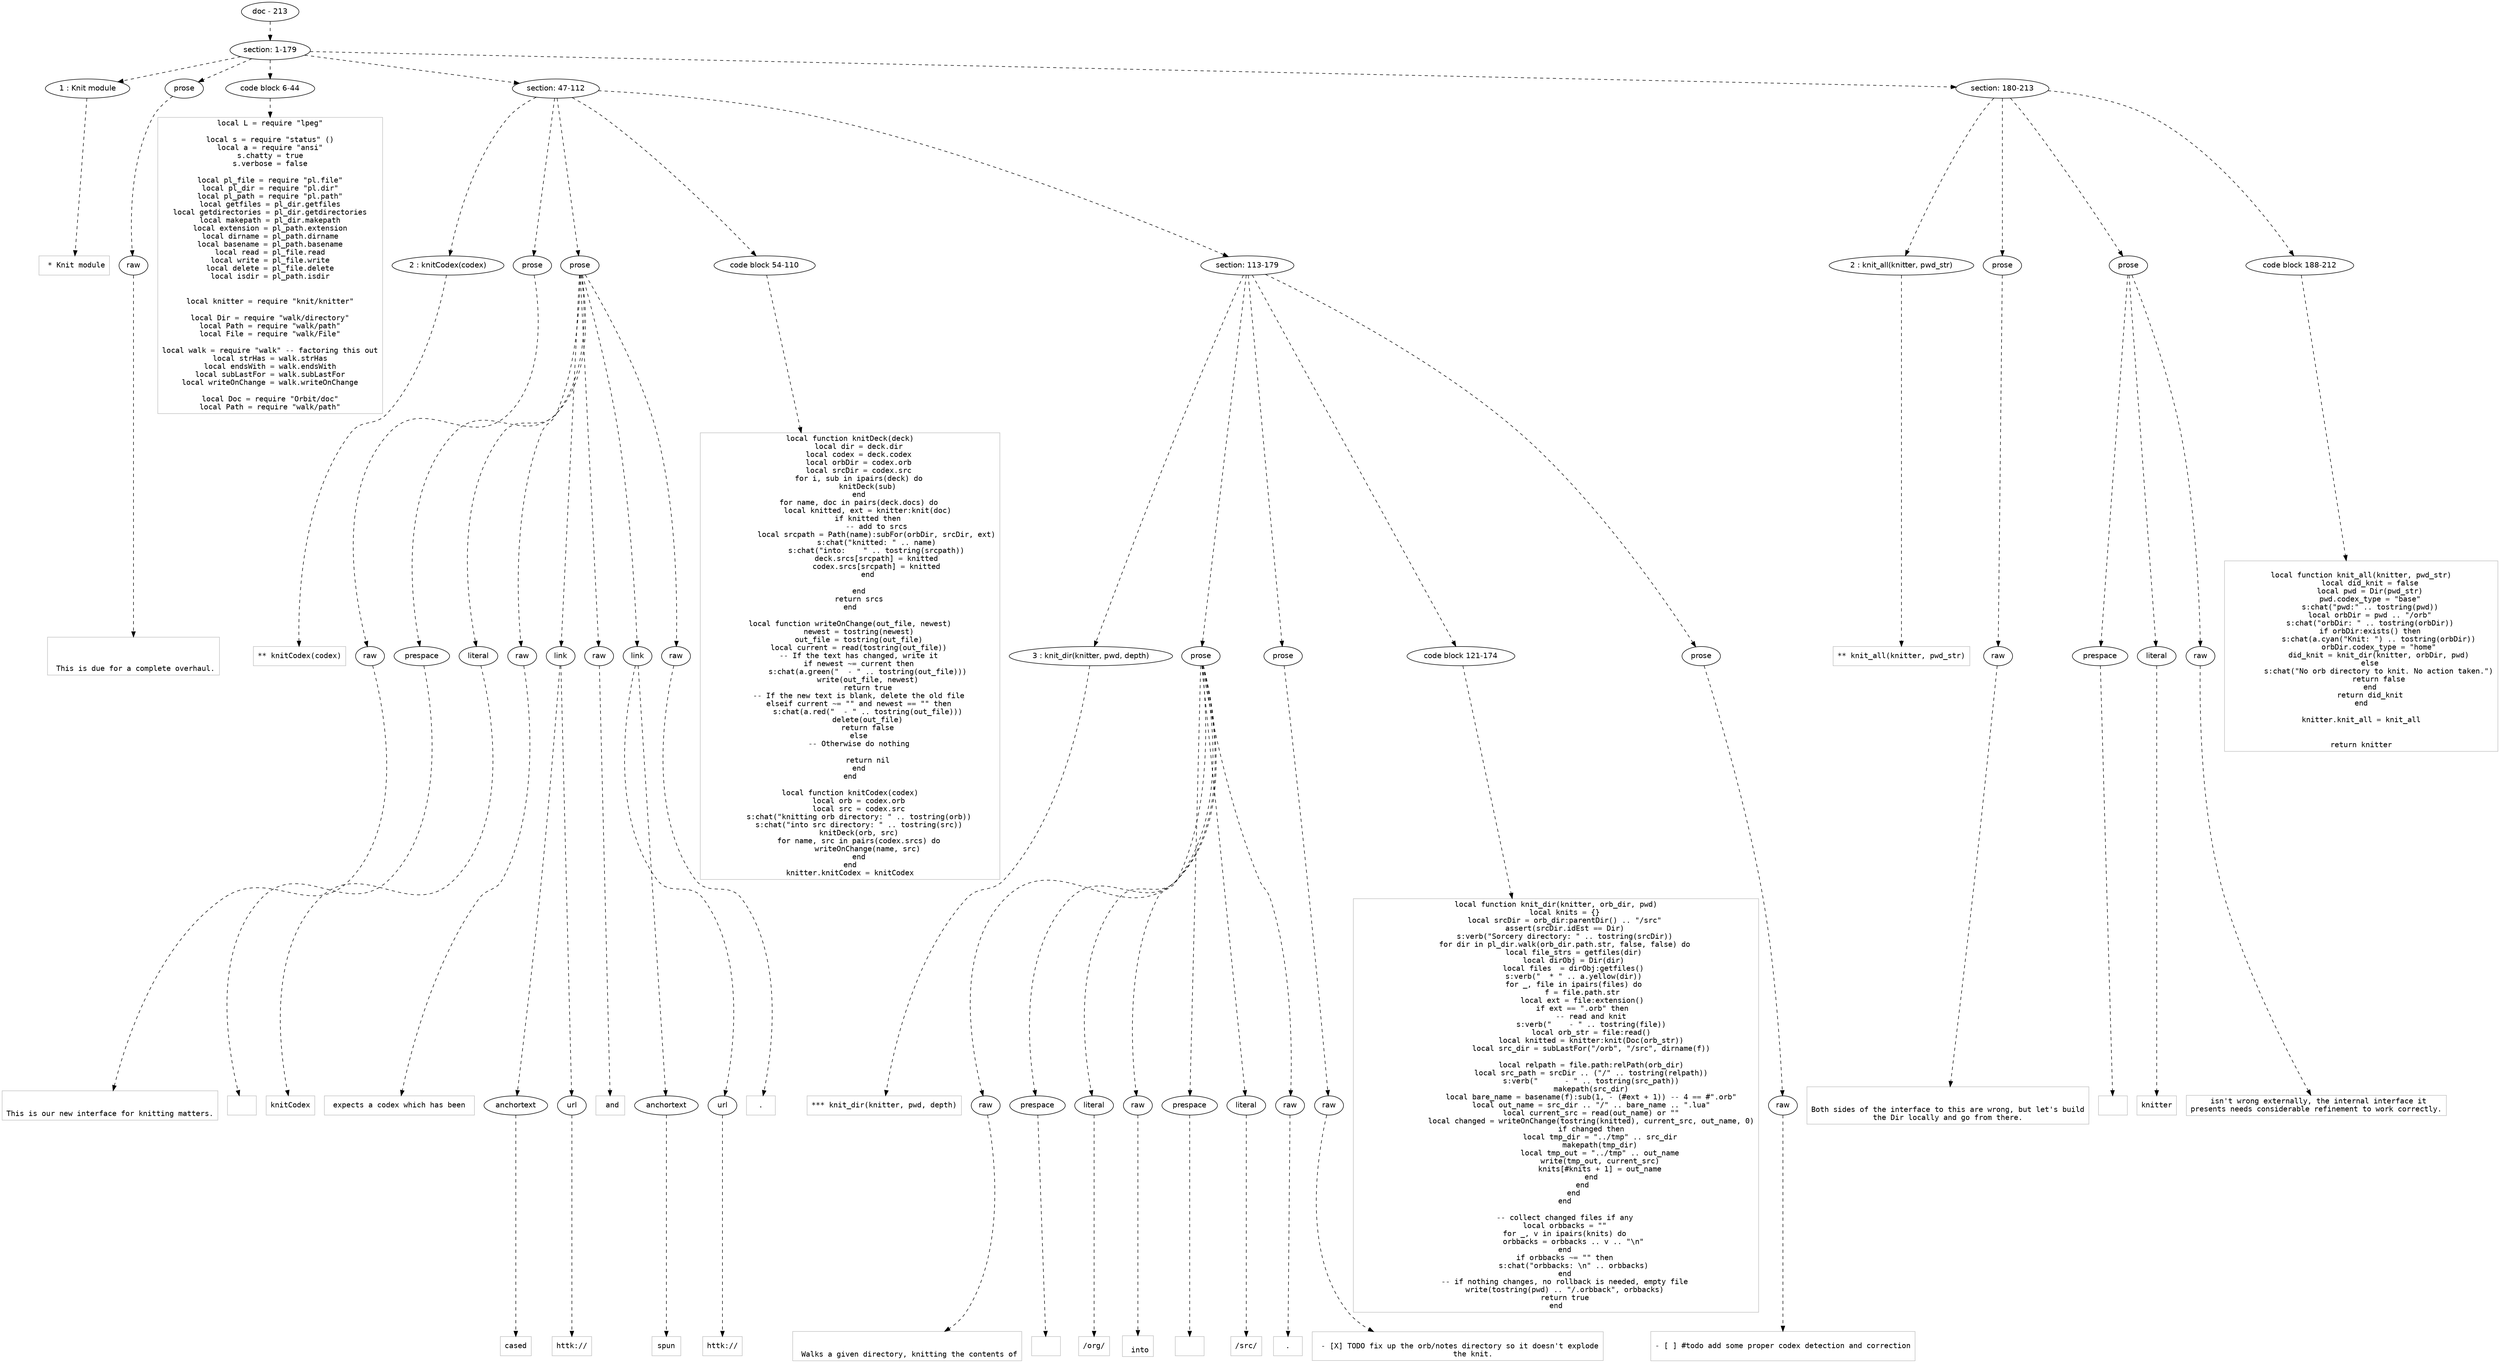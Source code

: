 digraph lpegNode {

node [fontname=Helvetica]
edge [style=dashed]

doc_0 [label="doc - 213"]


doc_0 -> { section_1}
{rank=same; section_1}

section_1 [label="section: 1-179"]


// END RANK doc_0

section_1 -> { header_2 prose_3 codeblock_4 section_5 section_6}
{rank=same; header_2 prose_3 codeblock_4 section_5 section_6}

header_2 [label="1 : Knit module"]

prose_3 [label="prose"]

codeblock_4 [label="code block 6-44"]

section_5 [label="section: 47-112"]

section_6 [label="section: 180-213"]


// END RANK section_1

header_2 -> leaf_7
leaf_7  [color=Gray,shape=rectangle,fontname=Inconsolata,label=" * Knit module"]
// END RANK header_2

prose_3 -> { raw_8}
{rank=same; raw_8}

raw_8 [label="raw"]


// END RANK prose_3

raw_8 -> leaf_9
leaf_9  [color=Gray,shape=rectangle,fontname=Inconsolata,label="


 This is due for a complete overhaul.
"]
// END RANK raw_8

codeblock_4 -> leaf_10
leaf_10  [color=Gray,shape=rectangle,fontname=Inconsolata,label="local L = require \"lpeg\"

local s = require \"status\" ()
local a = require \"ansi\"
s.chatty = true
s.verbose = false

local pl_file = require \"pl.file\"
local pl_dir = require \"pl.dir\"
local pl_path = require \"pl.path\"
local getfiles = pl_dir.getfiles
local getdirectories = pl_dir.getdirectories
local makepath = pl_dir.makepath
local extension = pl_path.extension
local dirname = pl_path.dirname
local basename = pl_path.basename
local read = pl_file.read
local write = pl_file.write
local delete = pl_file.delete
local isdir = pl_path.isdir


local knitter = require \"knit/knitter\"

local Dir = require \"walk/directory\"
local Path = require \"walk/path\"
local File = require \"walk/File\"

local walk = require \"walk\" -- factoring this out
local strHas = walk.strHas
local endsWith = walk.endsWith
local subLastFor = walk.subLastFor
local writeOnChange = walk.writeOnChange

local Doc = require \"Orbit/doc\"
local Path = require \"walk/path\"
"]
// END RANK codeblock_4

section_5 -> { header_11 prose_12 prose_13 codeblock_14 section_15}
{rank=same; header_11 prose_12 prose_13 codeblock_14 section_15}

header_11 [label="2 : knitCodex(codex)"]

prose_12 [label="prose"]

prose_13 [label="prose"]

codeblock_14 [label="code block 54-110"]

section_15 [label="section: 113-179"]


// END RANK section_5

header_11 -> leaf_16
leaf_16  [color=Gray,shape=rectangle,fontname=Inconsolata,label="** knitCodex(codex)"]
// END RANK header_11

prose_12 -> { raw_17}
{rank=same; raw_17}

raw_17 [label="raw"]


// END RANK prose_12

raw_17 -> leaf_18
leaf_18  [color=Gray,shape=rectangle,fontname=Inconsolata,label="

This is our new interface for knitting matters.
"]
// END RANK raw_17

prose_13 -> { prespace_19 literal_20 raw_21 link_22 raw_23 link_24 raw_25}
{rank=same; prespace_19 literal_20 raw_21 link_22 raw_23 link_24 raw_25}

prespace_19 [label="prespace"]

literal_20 [label="literal"]

raw_21 [label="raw"]

link_22 [label="link"]

raw_23 [label="raw"]

link_24 [label="link"]

raw_25 [label="raw"]


// END RANK prose_13

prespace_19 -> leaf_26
leaf_26  [color=Gray,shape=rectangle,fontname=Inconsolata,label=""]
// END RANK prespace_19

literal_20 -> leaf_27
leaf_27  [color=Gray,shape=rectangle,fontname=Inconsolata,label="knitCodex"]
// END RANK literal_20

raw_21 -> leaf_28
leaf_28  [color=Gray,shape=rectangle,fontname=Inconsolata,label=" expects a codex which has been "]
// END RANK raw_21

link_22 -> { anchortext_29 url_30}
{rank=same; anchortext_29 url_30}

anchortext_29 [label="anchortext"]

url_30 [label="url"]


// END RANK link_22

anchortext_29 -> leaf_31
leaf_31  [color=Gray,shape=rectangle,fontname=Inconsolata,label="cased"]
// END RANK anchortext_29

url_30 -> leaf_32
leaf_32  [color=Gray,shape=rectangle,fontname=Inconsolata,label="httk://"]
// END RANK url_30

raw_23 -> leaf_33
leaf_33  [color=Gray,shape=rectangle,fontname=Inconsolata,label=" and"]
// END RANK raw_23

link_24 -> { anchortext_34 url_35}
{rank=same; anchortext_34 url_35}

anchortext_34 [label="anchortext"]

url_35 [label="url"]


// END RANK link_24

anchortext_34 -> leaf_36
leaf_36  [color=Gray,shape=rectangle,fontname=Inconsolata,label="spun"]
// END RANK anchortext_34

url_35 -> leaf_37
leaf_37  [color=Gray,shape=rectangle,fontname=Inconsolata,label="httk://"]
// END RANK url_35

raw_25 -> leaf_38
leaf_38  [color=Gray,shape=rectangle,fontname=Inconsolata,label=".
"]
// END RANK raw_25

codeblock_14 -> leaf_39
leaf_39  [color=Gray,shape=rectangle,fontname=Inconsolata,label="local function knitDeck(deck)
    local dir = deck.dir
    local codex = deck.codex
    local orbDir = codex.orb
    local srcDir = codex.src
    for i, sub in ipairs(deck) do
        knitDeck(sub)
    end
    for name, doc in pairs(deck.docs) do
        local knitted, ext = knitter:knit(doc)
        if knitted then
            -- add to srcs
            local srcpath = Path(name):subFor(orbDir, srcDir, ext)
            s:chat(\"knitted: \" .. name)
            s:chat(\"into:    \" .. tostring(srcpath))
            deck.srcs[srcpath] = knitted
            codex.srcs[srcpath] = knitted
        end

    end
    return srcs
end

local function writeOnChange(out_file, newest)
    newest = tostring(newest)
    out_file = tostring(out_file)
    local current = read(tostring(out_file))
    -- If the text has changed, write it
    if newest ~= current then
        s:chat(a.green(\"  - \" .. tostring(out_file)))
        write(out_file, newest)
        return true
    -- If the new text is blank, delete the old file
    elseif current ~= \"\" and newest == \"\" then
        s:chat(a.red(\"  - \" .. tostring(out_file)))
        delete(out_file)
        return false
    else
    -- Otherwise do nothing

        return nil
    end
end

local function knitCodex(codex)
    local orb = codex.orb
    local src = codex.src
    s:chat(\"knitting orb directory: \" .. tostring(orb))
    s:chat(\"into src directory: \" .. tostring(src))
    knitDeck(orb, src)
    for name, src in pairs(codex.srcs) do
        writeOnChange(name, src)
    end
end
knitter.knitCodex = knitCodex"]
// END RANK codeblock_14

section_15 -> { header_40 prose_41 prose_42 codeblock_43 prose_44}
{rank=same; header_40 prose_41 prose_42 codeblock_43 prose_44}

header_40 [label="3 : knit_dir(knitter, pwd, depth)"]

prose_41 [label="prose"]

prose_42 [label="prose"]

codeblock_43 [label="code block 121-174"]

prose_44 [label="prose"]


// END RANK section_15

header_40 -> leaf_45
leaf_45  [color=Gray,shape=rectangle,fontname=Inconsolata,label="*** knit_dir(knitter, pwd, depth)"]
// END RANK header_40

prose_41 -> { raw_46 prespace_47 literal_48 raw_49 prespace_50 literal_51 raw_52}
{rank=same; raw_46 prespace_47 literal_48 raw_49 prespace_50 literal_51 raw_52}

raw_46 [label="raw"]

prespace_47 [label="prespace"]

literal_48 [label="literal"]

raw_49 [label="raw"]

prespace_50 [label="prespace"]

literal_51 [label="literal"]

raw_52 [label="raw"]


// END RANK prose_41

raw_46 -> leaf_53
leaf_53  [color=Gray,shape=rectangle,fontname=Inconsolata,label="

 Walks a given directory, knitting the contents of"]
// END RANK raw_46

prespace_47 -> leaf_54
leaf_54  [color=Gray,shape=rectangle,fontname=Inconsolata,label=" "]
// END RANK prespace_47

literal_48 -> leaf_55
leaf_55  [color=Gray,shape=rectangle,fontname=Inconsolata,label="/org/"]
// END RANK literal_48

raw_49 -> leaf_56
leaf_56  [color=Gray,shape=rectangle,fontname=Inconsolata,label="
 into"]
// END RANK raw_49

prespace_50 -> leaf_57
leaf_57  [color=Gray,shape=rectangle,fontname=Inconsolata,label=" "]
// END RANK prespace_50

literal_51 -> leaf_58
leaf_58  [color=Gray,shape=rectangle,fontname=Inconsolata,label="/src/"]
// END RANK literal_51

raw_52 -> leaf_59
leaf_59  [color=Gray,shape=rectangle,fontname=Inconsolata,label=".
"]
// END RANK raw_52

prose_42 -> { raw_60}
{rank=same; raw_60}

raw_60 [label="raw"]


// END RANK prose_42

raw_60 -> leaf_61
leaf_61  [color=Gray,shape=rectangle,fontname=Inconsolata,label="
 - [X] TODO fix up the orb/notes directory so it doesn't explode
       the knit.
"]
// END RANK raw_60

codeblock_43 -> leaf_62
leaf_62  [color=Gray,shape=rectangle,fontname=Inconsolata,label="local function knit_dir(knitter, orb_dir, pwd)
    local knits = {}
    local srcDir = orb_dir:parentDir() .. \"/src\"
    assert(srcDir.idEst == Dir)
    s:verb(\"Sorcery directory: \" .. tostring(srcDir))
    for dir in pl_dir.walk(orb_dir.path.str, false, false) do
        local file_strs = getfiles(dir)
        local dirObj = Dir(dir)
        local files  = dirObj:getfiles()
        s:verb(\"  * \" .. a.yellow(dir))
        for _, file in ipairs(files) do
            f = file.path.str
            local ext = file:extension()
            if ext == \".orb\" then
                -- read and knit
                s:verb(\"    - \" .. tostring(file))
                local orb_str = file:read()
                local knitted = knitter:knit(Doc(orb_str))
                local src_dir = subLastFor(\"/orb\", \"/src\", dirname(f))

                local relpath = file.path:relPath(orb_dir)
                local src_path = srcDir .. (\"/\" .. tostring(relpath))
                s:verb(\"      - \" .. tostring(src_path))
                makepath(src_dir)
                local bare_name = basename(f):sub(1, - (#ext + 1)) -- 4 == #\".orb\"
                local out_name = src_dir .. \"/\" .. bare_name .. \".lua\"
                local current_src = read(out_name) or \"\"
                local changed = writeOnChange(tostring(knitted), current_src, out_name, 0)
                if changed then
                    local tmp_dir = \"../tmp\" .. src_dir
                    makepath(tmp_dir)
                    local tmp_out = \"../tmp\" .. out_name
                    write(tmp_out, current_src)
                    knits[#knits + 1] = out_name
                end
            end
        end
    end

    -- collect changed files if any
    local orbbacks = \"\"
    for _, v in ipairs(knits) do
        orbbacks = orbbacks .. v .. \"\\n\"
    end
    if orbbacks ~= \"\" then
        s:chat(\"orbbacks: \\n\" .. orbbacks)
    end
    -- if nothing changes, no rollback is needed, empty file
    write(tostring(pwd) .. \"/.orbback\", orbbacks)
    return true
end
"]
// END RANK codeblock_43

prose_44 -> { raw_63}
{rank=same; raw_63}

raw_63 [label="raw"]


// END RANK prose_44

raw_63 -> leaf_64
leaf_64  [color=Gray,shape=rectangle,fontname=Inconsolata,label="
- [ ] #todo add some proper codex detection and correction

"]
// END RANK raw_63

section_6 -> { header_65 prose_66 prose_67 codeblock_68}
{rank=same; header_65 prose_66 prose_67 codeblock_68}

header_65 [label="2 : knit_all(knitter, pwd_str)"]

prose_66 [label="prose"]

prose_67 [label="prose"]

codeblock_68 [label="code block 188-212"]


// END RANK section_6

header_65 -> leaf_69
leaf_69  [color=Gray,shape=rectangle,fontname=Inconsolata,label="** knit_all(knitter, pwd_str)"]
// END RANK header_65

prose_66 -> { raw_70}
{rank=same; raw_70}

raw_70 [label="raw"]


// END RANK prose_66

raw_70 -> leaf_71
leaf_71  [color=Gray,shape=rectangle,fontname=Inconsolata,label="

Both sides of the interface to this are wrong, but let's build
the Dir locally and go from there.
"]
// END RANK raw_70

prose_67 -> { prespace_72 literal_73 raw_74}
{rank=same; prespace_72 literal_73 raw_74}

prespace_72 [label="prespace"]

literal_73 [label="literal"]

raw_74 [label="raw"]


// END RANK prose_67

prespace_72 -> leaf_75
leaf_75  [color=Gray,shape=rectangle,fontname=Inconsolata,label=""]
// END RANK prespace_72

literal_73 -> leaf_76
leaf_76  [color=Gray,shape=rectangle,fontname=Inconsolata,label="knitter"]
// END RANK literal_73

raw_74 -> leaf_77
leaf_77  [color=Gray,shape=rectangle,fontname=Inconsolata,label=" isn't wrong externally, the internal interface it
presents needs considerable refinement to work correctly.
"]
// END RANK raw_74

codeblock_68 -> leaf_78
leaf_78  [color=Gray,shape=rectangle,fontname=Inconsolata,label="
local function knit_all(knitter, pwd_str)
    local did_knit = false
    local pwd = Dir(pwd_str)
    pwd.codex_type = \"base\"
    s:chat(\"pwd:\" .. tostring(pwd))
    local orbDir = pwd .. \"/orb\"
    s:chat(\"orbDir: \" .. tostring(orbDir))
    if orbDir:exists() then
        s:chat(a.cyan(\"Knit: \") .. tostring(orbDir))
        orbDir.codex_type = \"home\"
        did_knit = knit_dir(knitter, orbDir, pwd)
    else
        s:chat(\"No orb directory to knit. No action taken.\")
        return false
    end
    return did_knit
end

knitter.knit_all = knit_all


return knitter"]
// END RANK codeblock_68


}
